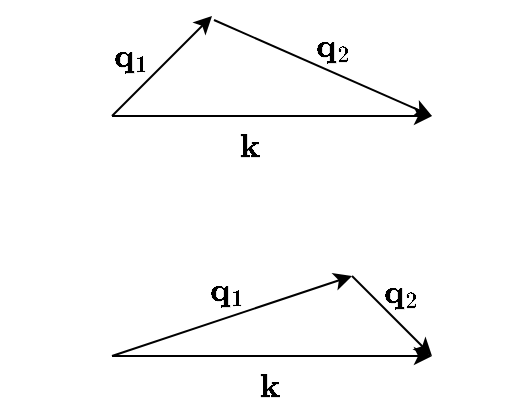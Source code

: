 <mxfile version="25.0.3" pages="3">
  <diagram name="Seite-1" id="yFSsRCoyJOWFMvKDHY3f">
    <mxGraphModel dx="783" dy="445" grid="1" gridSize="10" guides="1" tooltips="1" connect="1" arrows="1" fold="1" page="1" pageScale="1" pageWidth="850" pageHeight="1100" math="1" shadow="0">
      <root>
        <mxCell id="0" />
        <mxCell id="1" parent="0" />
        <mxCell id="5_-OCHtb38WC5sSBc70F-1" value="" style="endArrow=classic;html=1;rounded=0;" edge="1" parent="1">
          <mxGeometry width="50" height="50" relative="1" as="geometry">
            <mxPoint x="400" y="400" as="sourcePoint" />
            <mxPoint x="560" y="400" as="targetPoint" />
          </mxGeometry>
        </mxCell>
        <mxCell id="5_-OCHtb38WC5sSBc70F-2" value="" style="endArrow=classic;html=1;rounded=0;" edge="1" parent="1">
          <mxGeometry width="50" height="50" relative="1" as="geometry">
            <mxPoint x="400" y="400" as="sourcePoint" />
            <mxPoint x="450" y="350" as="targetPoint" />
          </mxGeometry>
        </mxCell>
        <mxCell id="5_-OCHtb38WC5sSBc70F-3" value="" style="endArrow=classic;html=1;rounded=0;" edge="1" parent="1">
          <mxGeometry width="50" height="50" relative="1" as="geometry">
            <mxPoint x="451" y="352" as="sourcePoint" />
            <mxPoint x="560" y="400" as="targetPoint" />
          </mxGeometry>
        </mxCell>
        <mxCell id="5_-OCHtb38WC5sSBc70F-4" value="&lt;font style=&quot;font-size: 14px;&quot;&gt;$$\mathbf{k}$$&lt;/font&gt;" style="text;html=1;align=center;verticalAlign=middle;resizable=0;points=[];autosize=1;strokeColor=none;fillColor=none;" vertex="1" parent="1">
          <mxGeometry x="409" y="400" width="120" height="30" as="geometry" />
        </mxCell>
        <mxCell id="5_-OCHtb38WC5sSBc70F-5" value="&lt;font style=&quot;font-size: 14px;&quot;&gt;$$\mathbf{q}_2$$&lt;/font&gt;" style="text;html=1;align=center;verticalAlign=middle;resizable=0;points=[];autosize=1;strokeColor=none;fillColor=none;" vertex="1" parent="1">
          <mxGeometry x="445" y="350" width="130" height="30" as="geometry" />
        </mxCell>
        <mxCell id="5_-OCHtb38WC5sSBc70F-6" value="&lt;font style=&quot;font-size: 14px;&quot;&gt;$$\mathbf{q}_1$$&lt;/font&gt;" style="text;html=1;align=center;verticalAlign=middle;resizable=0;points=[];autosize=1;strokeColor=none;fillColor=none;" vertex="1" parent="1">
          <mxGeometry x="344" y="355" width="130" height="30" as="geometry" />
        </mxCell>
        <mxCell id="5_-OCHtb38WC5sSBc70F-7" value="" style="endArrow=classic;html=1;rounded=0;" edge="1" parent="1">
          <mxGeometry width="50" height="50" relative="1" as="geometry">
            <mxPoint x="400" y="520" as="sourcePoint" />
            <mxPoint x="560" y="520" as="targetPoint" />
          </mxGeometry>
        </mxCell>
        <mxCell id="5_-OCHtb38WC5sSBc70F-8" value="" style="endArrow=classic;html=1;rounded=0;" edge="1" parent="1">
          <mxGeometry width="50" height="50" relative="1" as="geometry">
            <mxPoint x="400" y="520" as="sourcePoint" />
            <mxPoint x="520" y="480" as="targetPoint" />
          </mxGeometry>
        </mxCell>
        <mxCell id="5_-OCHtb38WC5sSBc70F-9" value="" style="endArrow=classic;html=1;rounded=0;" edge="1" parent="1">
          <mxGeometry width="50" height="50" relative="1" as="geometry">
            <mxPoint x="520" y="480" as="sourcePoint" />
            <mxPoint x="560" y="520" as="targetPoint" />
          </mxGeometry>
        </mxCell>
        <mxCell id="5_-OCHtb38WC5sSBc70F-10" value="&lt;font style=&quot;font-size: 14px;&quot;&gt;$$\mathbf{k}$$&lt;/font&gt;" style="text;html=1;align=center;verticalAlign=middle;resizable=0;points=[];autosize=1;strokeColor=none;fillColor=none;" vertex="1" parent="1">
          <mxGeometry x="418.5" y="520" width="120" height="30" as="geometry" />
        </mxCell>
        <mxCell id="5_-OCHtb38WC5sSBc70F-11" value="&lt;font style=&quot;font-size: 14px;&quot;&gt;$$\mathbf{q}_2$$&lt;/font&gt;" style="text;html=1;align=center;verticalAlign=middle;resizable=0;points=[];autosize=1;strokeColor=none;fillColor=none;" vertex="1" parent="1">
          <mxGeometry x="479" y="473" width="130" height="30" as="geometry" />
        </mxCell>
        <mxCell id="5_-OCHtb38WC5sSBc70F-12" value="&lt;font style=&quot;font-size: 14px;&quot;&gt;$$\mathbf{q}_1$$&lt;/font&gt;" style="text;html=1;align=center;verticalAlign=middle;resizable=0;points=[];autosize=1;strokeColor=none;fillColor=none;" vertex="1" parent="1">
          <mxGeometry x="391.5" y="472" width="130" height="30" as="geometry" />
        </mxCell>
      </root>
    </mxGraphModel>
  </diagram>
  <diagram id="wIzHzwjPp24e5vW_TuoP" name="Seite-2">
    <mxGraphModel dx="1372" dy="777" grid="1" gridSize="10" guides="1" tooltips="1" connect="1" arrows="1" fold="1" page="1" pageScale="1" pageWidth="850" pageHeight="1100" math="1" shadow="0">
      <root>
        <mxCell id="0" />
        <mxCell id="1" parent="0" />
        <mxCell id="0adoQRUgtKrrgAeJXaVl-1" value="" style="endArrow=none;dashed=1;html=1;dashPattern=1 3;strokeWidth=2;rounded=0;" edge="1" parent="1">
          <mxGeometry width="50" height="50" relative="1" as="geometry">
            <mxPoint x="200" y="240" as="sourcePoint" />
            <mxPoint x="360" y="240" as="targetPoint" />
          </mxGeometry>
        </mxCell>
        <mxCell id="7xNlxwfX-PVVsaftETdH-1" value="" style="endArrow=none;dashed=1;html=1;dashPattern=1 3;strokeWidth=2;rounded=0;" edge="1" parent="1">
          <mxGeometry width="50" height="50" relative="1" as="geometry">
            <mxPoint x="200" y="360" as="sourcePoint" />
            <mxPoint x="360" y="360" as="targetPoint" />
          </mxGeometry>
        </mxCell>
        <mxCell id="7xNlxwfX-PVVsaftETdH-2" value="&lt;font style=&quot;font-size: 15px;&quot;&gt;$$\mathbf{q_1}$$&lt;/font&gt;" style="ellipse;whiteSpace=wrap;html=1;aspect=fixed;" vertex="1" parent="1">
          <mxGeometry x="210" y="310" width="40" height="40" as="geometry" />
        </mxCell>
        <mxCell id="7xNlxwfX-PVVsaftETdH-3" value="&lt;font style=&quot;font-size: 15px;&quot;&gt;$$\mathbf{q_2}$$&lt;/font&gt;" style="ellipse;whiteSpace=wrap;html=1;aspect=fixed;" vertex="1" parent="1">
          <mxGeometry x="310" y="310" width="40" height="40" as="geometry" />
        </mxCell>
        <mxCell id="7xNlxwfX-PVVsaftETdH-4" value="&lt;font style=&quot;font-size: 18px;&quot;&gt;$$l$$&lt;/font&gt;" style="text;html=1;align=center;verticalAlign=middle;resizable=0;points=[];autosize=1;strokeColor=none;fillColor=none;" vertex="1" parent="1">
          <mxGeometry x="140" y="283" width="70" height="40" as="geometry" />
        </mxCell>
        <mxCell id="7xNlxwfX-PVVsaftETdH-5" value="&lt;font style=&quot;font-size: 18px;&quot;&gt;$$l+1$$&lt;/font&gt;" style="text;html=1;align=center;verticalAlign=middle;resizable=0;points=[];autosize=1;strokeColor=none;fillColor=none;" vertex="1" parent="1">
          <mxGeometry x="130" y="160" width="90" height="40" as="geometry" />
        </mxCell>
        <mxCell id="7xNlxwfX-PVVsaftETdH-6" value="&lt;font style=&quot;font-size: 18px;&quot;&gt;$$l-1$$&lt;/font&gt;" style="text;html=1;align=center;verticalAlign=middle;resizable=0;points=[];autosize=1;strokeColor=none;fillColor=none;" vertex="1" parent="1">
          <mxGeometry x="130" y="400" width="80" height="40" as="geometry" />
        </mxCell>
        <mxCell id="7xNlxwfX-PVVsaftETdH-7" value="&lt;font style=&quot;font-size: 15px;&quot;&gt;$$\mathbf{k}$$&lt;/font&gt;" style="ellipse;whiteSpace=wrap;html=1;aspect=fixed;" vertex="1" parent="1">
          <mxGeometry x="260" y="250" width="40" height="40" as="geometry" />
        </mxCell>
        <mxCell id="7xNlxwfX-PVVsaftETdH-8" value="&lt;font style=&quot;font-size: 15px;&quot;&gt;$$\text{a) Intra-shell}\hspace{.25cm}\text{coupling}$$&lt;/font&gt;" style="text;html=1;align=center;verticalAlign=middle;resizable=0;points=[];autosize=1;strokeColor=none;fillColor=none;" vertex="1" parent="1">
          <mxGeometry x="90" y="120" width="380" height="30" as="geometry" />
        </mxCell>
        <mxCell id="7xNlxwfX-PVVsaftETdH-9" value="" style="endArrow=none;html=1;rounded=0;entryX=0.05;entryY=0.696;entryDx=0;entryDy=0;entryPerimeter=0;exitX=0.654;exitY=0.008;exitDx=0;exitDy=0;exitPerimeter=0;" edge="1" parent="1" source="7xNlxwfX-PVVsaftETdH-2" target="7xNlxwfX-PVVsaftETdH-7">
          <mxGeometry width="50" height="50" relative="1" as="geometry">
            <mxPoint x="240" y="310" as="sourcePoint" />
            <mxPoint x="290" y="260" as="targetPoint" />
          </mxGeometry>
        </mxCell>
        <mxCell id="7xNlxwfX-PVVsaftETdH-11" value="" style="endArrow=none;html=1;rounded=0;entryX=0.262;entryY=0.062;entryDx=0;entryDy=0;entryPerimeter=0;exitX=0.967;exitY=0.696;exitDx=0;exitDy=0;exitPerimeter=0;" edge="1" parent="1" source="7xNlxwfX-PVVsaftETdH-7" target="7xNlxwfX-PVVsaftETdH-3">
          <mxGeometry width="50" height="50" relative="1" as="geometry">
            <mxPoint x="300" y="282" as="sourcePoint" />
            <mxPoint x="326" y="250" as="targetPoint" />
          </mxGeometry>
        </mxCell>
        <mxCell id="7xNlxwfX-PVVsaftETdH-12" value="" style="endArrow=none;dashed=1;html=1;dashPattern=1 3;strokeWidth=2;rounded=0;" edge="1" parent="1">
          <mxGeometry width="50" height="50" relative="1" as="geometry">
            <mxPoint x="440" y="240" as="sourcePoint" />
            <mxPoint x="600" y="240" as="targetPoint" />
          </mxGeometry>
        </mxCell>
        <mxCell id="7xNlxwfX-PVVsaftETdH-13" value="" style="endArrow=none;dashed=1;html=1;dashPattern=1 3;strokeWidth=2;rounded=0;" edge="1" parent="1">
          <mxGeometry width="50" height="50" relative="1" as="geometry">
            <mxPoint x="440" y="360" as="sourcePoint" />
            <mxPoint x="600" y="360" as="targetPoint" />
          </mxGeometry>
        </mxCell>
        <mxCell id="7xNlxwfX-PVVsaftETdH-14" value="&lt;font style=&quot;font-size: 15px;&quot;&gt;$$\mathbf{q_1}$$&lt;/font&gt;" style="ellipse;whiteSpace=wrap;html=1;aspect=fixed;" vertex="1" parent="1">
          <mxGeometry x="450" y="272.52" width="40" height="40" as="geometry" />
        </mxCell>
        <mxCell id="7xNlxwfX-PVVsaftETdH-15" value="&lt;font style=&quot;font-size: 15px;&quot;&gt;$$\mathbf{q_2}$$&lt;/font&gt;" style="ellipse;whiteSpace=wrap;html=1;aspect=fixed;" vertex="1" parent="1">
          <mxGeometry x="550" y="272.52" width="40" height="40" as="geometry" />
        </mxCell>
        <mxCell id="7xNlxwfX-PVVsaftETdH-19" value="&lt;font style=&quot;font-size: 15px;&quot;&gt;$$\mathbf{k}$$&lt;/font&gt;" style="ellipse;whiteSpace=wrap;html=1;aspect=fixed;" vertex="1" parent="1">
          <mxGeometry x="500" y="180" width="40" height="40" as="geometry" />
        </mxCell>
        <mxCell id="7xNlxwfX-PVVsaftETdH-20" value="&lt;font style=&quot;font-size: 15px;&quot;&gt;$$\text{b) Inter-shell}\hspace{.25cm}\text{coupling}$$&lt;/font&gt;" style="text;html=1;align=center;verticalAlign=middle;resizable=0;points=[];autosize=1;strokeColor=none;fillColor=none;" vertex="1" parent="1">
          <mxGeometry x="455" y="120" width="370" height="30" as="geometry" />
        </mxCell>
        <mxCell id="7xNlxwfX-PVVsaftETdH-21" value="" style="endArrow=none;html=1;rounded=0;entryX=0.05;entryY=0.696;entryDx=0;entryDy=0;entryPerimeter=0;exitX=0.654;exitY=0.008;exitDx=0;exitDy=0;exitPerimeter=0;" edge="1" parent="1" source="7xNlxwfX-PVVsaftETdH-14" target="7xNlxwfX-PVVsaftETdH-19">
          <mxGeometry width="50" height="50" relative="1" as="geometry">
            <mxPoint x="480" y="310" as="sourcePoint" />
            <mxPoint x="530" y="260" as="targetPoint" />
          </mxGeometry>
        </mxCell>
        <mxCell id="7xNlxwfX-PVVsaftETdH-22" value="" style="endArrow=none;html=1;rounded=0;entryX=0.262;entryY=0.062;entryDx=0;entryDy=0;entryPerimeter=0;exitX=0.967;exitY=0.696;exitDx=0;exitDy=0;exitPerimeter=0;" edge="1" parent="1" source="7xNlxwfX-PVVsaftETdH-19" target="7xNlxwfX-PVVsaftETdH-15">
          <mxGeometry width="50" height="50" relative="1" as="geometry">
            <mxPoint x="540" y="282" as="sourcePoint" />
            <mxPoint x="566" y="250" as="targetPoint" />
          </mxGeometry>
        </mxCell>
        <mxCell id="7xNlxwfX-PVVsaftETdH-23" value="" style="endArrow=classic;html=1;rounded=0;" edge="1" parent="1">
          <mxGeometry width="50" height="50" relative="1" as="geometry">
            <mxPoint x="849" y="181" as="sourcePoint" />
            <mxPoint x="849" y="411" as="targetPoint" />
          </mxGeometry>
        </mxCell>
        <mxCell id="7xNlxwfX-PVVsaftETdH-24" value="&lt;font style=&quot;font-size: 18px;&quot;&gt;$$\lambda\uparrow$$&lt;/font&gt;" style="text;html=1;align=center;verticalAlign=middle;resizable=0;points=[];autosize=1;strokeColor=none;fillColor=none;" vertex="1" parent="1">
          <mxGeometry x="784" y="273.52" width="200" height="40" as="geometry" />
        </mxCell>
        <mxCell id="7xNlxwfX-PVVsaftETdH-25" value="" style="endArrow=none;dashed=1;html=1;dashPattern=1 3;strokeWidth=2;rounded=0;" edge="1" parent="1">
          <mxGeometry width="50" height="50" relative="1" as="geometry">
            <mxPoint x="670" y="240" as="sourcePoint" />
            <mxPoint x="830" y="240" as="targetPoint" />
          </mxGeometry>
        </mxCell>
        <mxCell id="7xNlxwfX-PVVsaftETdH-26" value="" style="endArrow=none;dashed=1;html=1;dashPattern=1 3;strokeWidth=2;rounded=0;" edge="1" parent="1">
          <mxGeometry width="50" height="50" relative="1" as="geometry">
            <mxPoint x="670" y="360" as="sourcePoint" />
            <mxPoint x="830" y="360" as="targetPoint" />
          </mxGeometry>
        </mxCell>
        <mxCell id="7xNlxwfX-PVVsaftETdH-27" value="&lt;font style=&quot;font-size: 15px;&quot;&gt;$$\mathbf{q_1}$$&lt;/font&gt;" style="ellipse;whiteSpace=wrap;html=1;aspect=fixed;" vertex="1" parent="1">
          <mxGeometry x="680" y="272.52" width="40" height="40" as="geometry" />
        </mxCell>
        <mxCell id="7xNlxwfX-PVVsaftETdH-28" value="&lt;font style=&quot;font-size: 15px;&quot;&gt;$$\mathbf{k}$$&lt;/font&gt;" style="ellipse;whiteSpace=wrap;html=1;aspect=fixed;" vertex="1" parent="1">
          <mxGeometry x="780" y="272.52" width="40" height="40" as="geometry" />
        </mxCell>
        <mxCell id="7xNlxwfX-PVVsaftETdH-29" value="&lt;font style=&quot;font-size: 15px;&quot;&gt;$$\mathbf{q_2}$$&lt;/font&gt;" style="ellipse;whiteSpace=wrap;html=1;aspect=fixed;" vertex="1" parent="1">
          <mxGeometry x="730" y="180" width="40" height="40" as="geometry" />
        </mxCell>
        <mxCell id="7xNlxwfX-PVVsaftETdH-30" value="" style="endArrow=none;html=1;rounded=0;entryX=0.05;entryY=0.696;entryDx=0;entryDy=0;entryPerimeter=0;exitX=0.654;exitY=0.008;exitDx=0;exitDy=0;exitPerimeter=0;" edge="1" parent="1" source="7xNlxwfX-PVVsaftETdH-27" target="7xNlxwfX-PVVsaftETdH-29">
          <mxGeometry width="50" height="50" relative="1" as="geometry">
            <mxPoint x="710" y="310" as="sourcePoint" />
            <mxPoint x="760" y="260" as="targetPoint" />
          </mxGeometry>
        </mxCell>
        <mxCell id="7xNlxwfX-PVVsaftETdH-31" value="" style="endArrow=none;html=1;rounded=0;entryX=0.262;entryY=0.062;entryDx=0;entryDy=0;entryPerimeter=0;exitX=0.967;exitY=0.696;exitDx=0;exitDy=0;exitPerimeter=0;" edge="1" parent="1" source="7xNlxwfX-PVVsaftETdH-29" target="7xNlxwfX-PVVsaftETdH-28">
          <mxGeometry width="50" height="50" relative="1" as="geometry">
            <mxPoint x="770" y="282" as="sourcePoint" />
            <mxPoint x="796" y="250" as="targetPoint" />
          </mxGeometry>
        </mxCell>
      </root>
    </mxGraphModel>
  </diagram>
  <diagram id="r_1yASK8a4UOWJRBdg51" name="Seite-3">
    <mxGraphModel dx="1372" dy="777" grid="1" gridSize="10" guides="1" tooltips="1" connect="1" arrows="1" fold="1" page="1" pageScale="1" pageWidth="850" pageHeight="1100" math="1" shadow="0">
      <root>
        <mxCell id="0" />
        <mxCell id="1" parent="0" />
        <mxCell id="tnqD8kgLJXiq5f1NhSCP-1" value="" style="verticalLabelPosition=bottom;verticalAlign=top;html=1;shape=mxgraph.basic.arc;startAngle=0.3;endAngle=0.1;fillStyle=auto;" vertex="1" parent="1">
          <mxGeometry x="130" y="410" width="100" height="100" as="geometry" />
        </mxCell>
        <mxCell id="tnqD8kgLJXiq5f1NhSCP-2" value="" style="endArrow=classic;html=1;rounded=0;" edge="1" parent="1">
          <mxGeometry width="50" height="50" relative="1" as="geometry">
            <mxPoint x="209" y="419" as="sourcePoint" />
            <mxPoint x="219" y="429" as="targetPoint" />
          </mxGeometry>
        </mxCell>
        <mxCell id="tnqD8kgLJXiq5f1NhSCP-3" value="&lt;font style=&quot;font-size: 23px;&quot;&gt;$$=$$&lt;/font&gt;" style="text;html=1;align=center;verticalAlign=middle;resizable=0;points=[];autosize=1;strokeColor=none;fillColor=none;" vertex="1" parent="1">
          <mxGeometry x="230" y="440" width="90" height="40" as="geometry" />
        </mxCell>
        <mxCell id="tnqD8kgLJXiq5f1NhSCP-4" value="" style="pointerEvents=1;verticalLabelPosition=bottom;shadow=0;dashed=0;align=center;html=1;verticalAlign=top;shape=mxgraph.electrical.waveforms.sine_wave;" vertex="1" parent="1">
          <mxGeometry x="330" y="430" width="90" height="66.18" as="geometry" />
        </mxCell>
        <mxCell id="tnqD8kgLJXiq5f1NhSCP-5" value="" style="pointerEvents=1;verticalLabelPosition=bottom;shadow=0;dashed=0;align=center;html=1;verticalAlign=top;shape=mxgraph.electrical.waveforms.sine_wave;rotation=90;" vertex="1" parent="1">
          <mxGeometry x="510" y="426.91" width="90" height="66.18" as="geometry" />
        </mxCell>
        <mxCell id="tnqD8kgLJXiq5f1NhSCP-6" value="" style="endArrow=classic;startArrow=classic;html=1;rounded=0;" edge="1" parent="1">
          <mxGeometry width="50" height="50" relative="1" as="geometry">
            <mxPoint x="320" y="520" as="sourcePoint" />
            <mxPoint x="430" y="520" as="targetPoint" />
          </mxGeometry>
        </mxCell>
        <mxCell id="tnqD8kgLJXiq5f1NhSCP-7" value="" style="endArrow=classic;startArrow=classic;html=1;rounded=0;" edge="1" parent="1">
          <mxGeometry width="50" height="50" relative="1" as="geometry">
            <mxPoint x="600" y="410" as="sourcePoint" />
            <mxPoint x="600" y="510" as="targetPoint" />
          </mxGeometry>
        </mxCell>
        <mxCell id="tnqD8kgLJXiq5f1NhSCP-8" value="&lt;font style=&quot;font-size: 18px;&quot;&gt;$$\lambda_x$$&lt;/font&gt;" style="text;html=1;align=center;verticalAlign=middle;resizable=0;points=[];autosize=1;strokeColor=none;fillColor=none;" vertex="1" parent="1">
          <mxGeometry x="300" y="520" width="150" height="40" as="geometry" />
        </mxCell>
        <mxCell id="tnqD8kgLJXiq5f1NhSCP-9" value="&lt;font style=&quot;font-size: 18px;&quot;&gt;$$\lambda_y$$&lt;/font&gt;" style="text;html=1;align=center;verticalAlign=middle;resizable=0;points=[];autosize=1;strokeColor=none;fillColor=none;" vertex="1" parent="1">
          <mxGeometry x="550" y="435" width="150" height="40" as="geometry" />
        </mxCell>
        <mxCell id="tnqD8kgLJXiq5f1NhSCP-10" value="&lt;font style=&quot;font-size: 23px;&quot;&gt;$$+$$&lt;/font&gt;" style="text;html=1;align=center;verticalAlign=middle;resizable=0;points=[];autosize=1;strokeColor=none;fillColor=none;" vertex="1" parent="1">
          <mxGeometry x="430" y="443.09" width="90" height="40" as="geometry" />
        </mxCell>
        <mxCell id="tnqD8kgLJXiq5f1NhSCP-11" value="$$l=1$$" style="text;html=1;align=center;verticalAlign=middle;resizable=0;points=[];autosize=1;strokeColor=none;fillColor=none;" vertex="1" parent="1">
          <mxGeometry x="90" y="550" width="70" height="30" as="geometry" />
        </mxCell>
        <mxCell id="tnqD8kgLJXiq5f1NhSCP-12" value="" style="verticalLabelPosition=bottom;verticalAlign=top;html=1;shape=mxgraph.basic.arc;startAngle=0.3;endAngle=0.1;fillStyle=auto;" vertex="1" parent="1">
          <mxGeometry x="150" y="580" width="50" height="50" as="geometry" />
        </mxCell>
        <mxCell id="tnqD8kgLJXiq5f1NhSCP-13" value="" style="endArrow=classic;html=1;rounded=0;" edge="1" parent="1">
          <mxGeometry width="50" height="50" relative="1" as="geometry">
            <mxPoint x="188" y="583" as="sourcePoint" />
            <mxPoint x="198" y="593" as="targetPoint" />
          </mxGeometry>
        </mxCell>
        <mxCell id="tnqD8kgLJXiq5f1NhSCP-14" value="&lt;font style=&quot;font-size: 23px;&quot;&gt;$$=$$&lt;/font&gt;" style="text;html=1;align=center;verticalAlign=middle;resizable=0;points=[];autosize=1;strokeColor=none;fillColor=none;" vertex="1" parent="1">
          <mxGeometry x="210" y="590" width="90" height="40" as="geometry" />
        </mxCell>
        <mxCell id="tnqD8kgLJXiq5f1NhSCP-15" value="" style="pointerEvents=1;verticalLabelPosition=bottom;shadow=0;dashed=0;align=center;html=1;verticalAlign=top;shape=mxgraph.electrical.waveforms.sine_wave;" vertex="1" parent="1">
          <mxGeometry x="345" y="580" width="40" height="66.18" as="geometry" />
        </mxCell>
        <mxCell id="tnqD8kgLJXiq5f1NhSCP-16" value="" style="pointerEvents=1;verticalLabelPosition=bottom;shadow=0;dashed=0;align=center;html=1;verticalAlign=top;shape=mxgraph.electrical.waveforms.sine_wave;rotation=90;" vertex="1" parent="1">
          <mxGeometry x="540" y="580" width="40" height="66.18" as="geometry" />
        </mxCell>
        <mxCell id="tnqD8kgLJXiq5f1NhSCP-17" value="" style="endArrow=classic;startArrow=classic;html=1;rounded=0;" edge="1" parent="1">
          <mxGeometry width="50" height="50" relative="1" as="geometry">
            <mxPoint x="340" y="646.18" as="sourcePoint" />
            <mxPoint x="390" y="646.18" as="targetPoint" />
          </mxGeometry>
        </mxCell>
        <mxCell id="tnqD8kgLJXiq5f1NhSCP-18" value="" style="endArrow=classic;startArrow=classic;html=1;rounded=0;" edge="1" parent="1">
          <mxGeometry width="50" height="50" relative="1" as="geometry">
            <mxPoint x="599" y="588.09" as="sourcePoint" />
            <mxPoint x="599" y="638.09" as="targetPoint" />
          </mxGeometry>
        </mxCell>
        <mxCell id="tnqD8kgLJXiq5f1NhSCP-19" value="&lt;font style=&quot;font-size: 18px;&quot;&gt;$$0.5\lambda_x$$&lt;/font&gt;" style="text;html=1;align=center;verticalAlign=middle;resizable=0;points=[];autosize=1;strokeColor=none;fillColor=none;" vertex="1" parent="1">
          <mxGeometry x="280" y="646.18" width="170" height="40" as="geometry" />
        </mxCell>
        <mxCell id="tnqD8kgLJXiq5f1NhSCP-20" value="&lt;font style=&quot;font-size: 23px;&quot;&gt;$$+$$&lt;/font&gt;" style="text;html=1;align=center;verticalAlign=middle;resizable=0;points=[];autosize=1;strokeColor=none;fillColor=none;" vertex="1" parent="1">
          <mxGeometry x="430" y="596.18" width="90" height="40" as="geometry" />
        </mxCell>
        <mxCell id="tnqD8kgLJXiq5f1NhSCP-21" value="&lt;font style=&quot;font-size: 18px;&quot;&gt;$$0.5 \lambda_y$$&lt;/font&gt;" style="text;html=1;align=center;verticalAlign=middle;resizable=0;points=[];autosize=1;strokeColor=none;fillColor=none;" vertex="1" parent="1">
          <mxGeometry x="545" y="596.18" width="180" height="40" as="geometry" />
        </mxCell>
        <mxCell id="tnqD8kgLJXiq5f1NhSCP-22" value="$$l=0$$" style="text;html=1;align=center;verticalAlign=middle;resizable=0;points=[];autosize=1;strokeColor=none;fillColor=none;" vertex="1" parent="1">
          <mxGeometry x="90" y="370" width="70" height="30" as="geometry" />
        </mxCell>
        <mxCell id="tnqD8kgLJXiq5f1NhSCP-23" value="&lt;font style=&quot;font-size: 22px;&quot;&gt;$$\vdots$$&lt;/font&gt;" style="text;html=1;align=center;verticalAlign=middle;resizable=0;points=[];autosize=1;strokeColor=none;fillColor=none;" vertex="1" parent="1">
          <mxGeometry x="345" y="700" width="130" height="40" as="geometry" />
        </mxCell>
      </root>
    </mxGraphModel>
  </diagram>
</mxfile>
